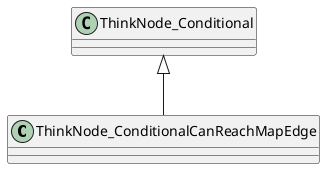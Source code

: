 @startuml
class ThinkNode_ConditionalCanReachMapEdge {
}
ThinkNode_Conditional <|-- ThinkNode_ConditionalCanReachMapEdge
@enduml
